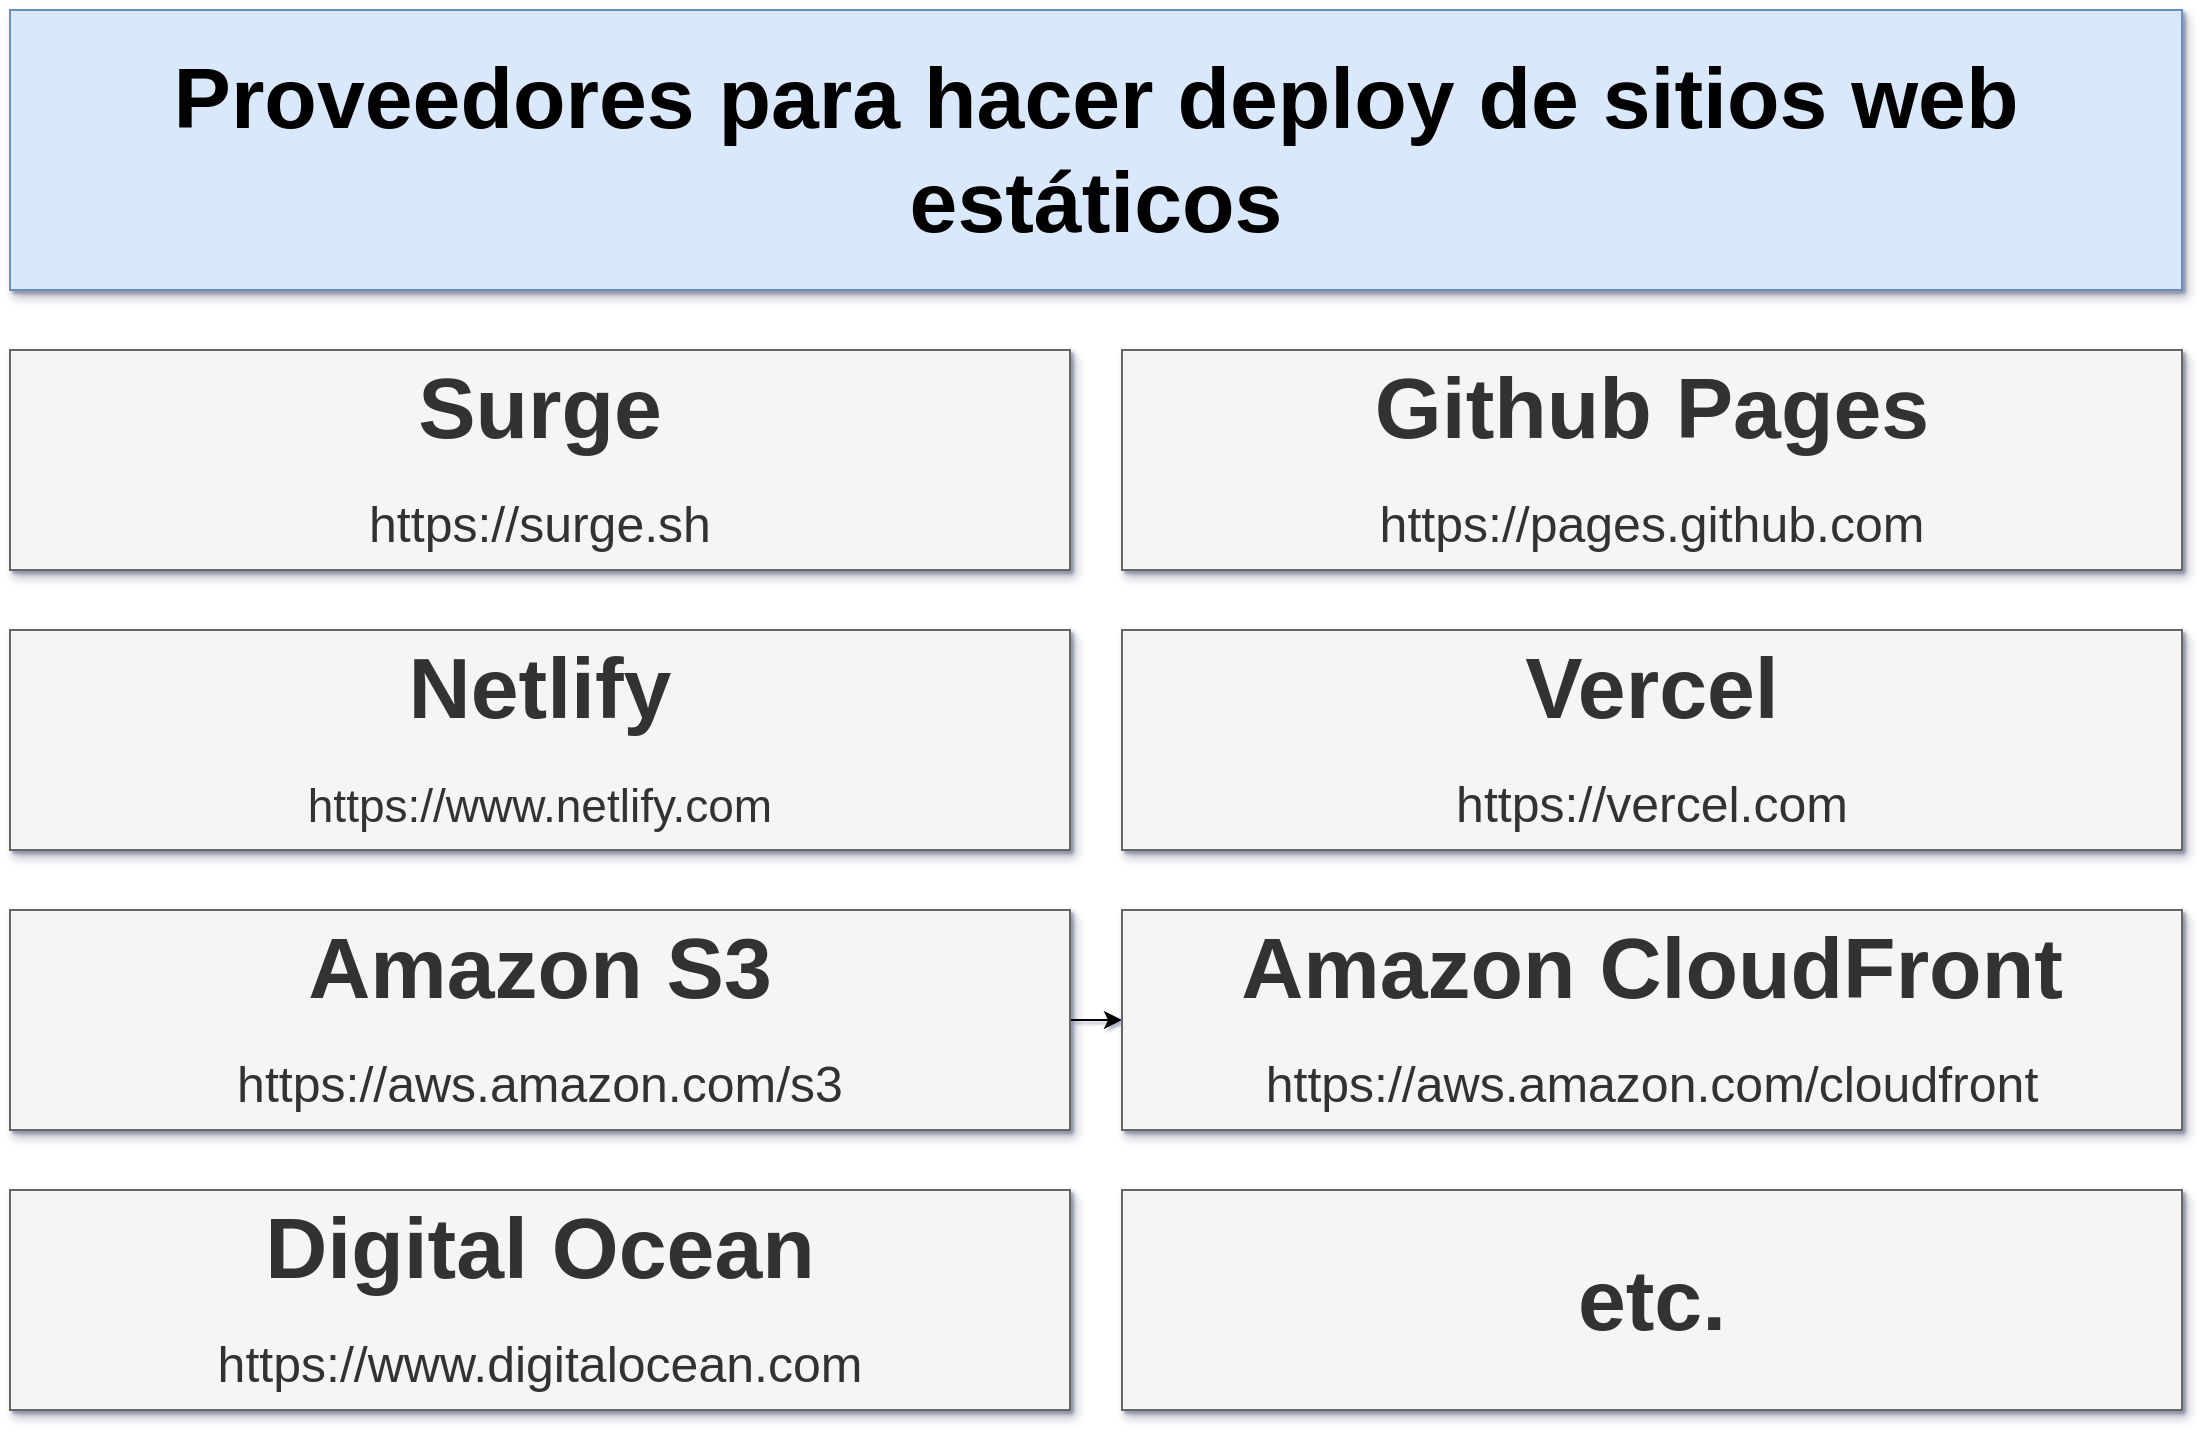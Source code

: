 <mxfile version="14.1.8" type="device" pages="3"><diagram id="uE7qxS5Zr3uYtgbofObY" name="deployment-options-1"><mxGraphModel dx="1398" dy="706" grid="1" gridSize="10" guides="1" tooltips="1" connect="1" arrows="1" fold="1" page="1" pageScale="1" pageWidth="850" pageHeight="1400" math="0" shadow="1"><root><mxCell id="0"/><mxCell id="1" parent="0"/><mxCell id="xbGVb7XW6c7yMD9d5PHp-1" value="Proveedores para hacer deploy de sitios web estáticos" style="rounded=0;whiteSpace=wrap;html=1;shadow=1;fontSize=43;fillColor=#dae8fc;strokeColor=#6c8ebf;fontStyle=1;" parent="1" vertex="1"><mxGeometry x="120" y="90" width="1086" height="140" as="geometry"/></mxCell><mxCell id="xbGVb7XW6c7yMD9d5PHp-4" value="&lt;b&gt;Surge&lt;/b&gt;&lt;br&gt;&lt;font style=&quot;font-size: 25px&quot;&gt;https://surge.sh&lt;/font&gt;" style="rounded=0;whiteSpace=wrap;html=1;shadow=1;fontSize=43;fillColor=#f5f5f5;strokeColor=#666666;fontColor=#333333;" parent="1" vertex="1"><mxGeometry x="120" y="260" width="530" height="110" as="geometry"/></mxCell><mxCell id="xbGVb7XW6c7yMD9d5PHp-5" value="&lt;b&gt;Github Pages&lt;/b&gt;&lt;br&gt;&lt;font style=&quot;font-size: 25px&quot;&gt;https://pages.github.com&lt;/font&gt;" style="rounded=0;whiteSpace=wrap;html=1;shadow=1;fontSize=43;fillColor=#f5f5f5;strokeColor=#666666;fontColor=#333333;" parent="1" vertex="1"><mxGeometry x="676" y="260" width="530" height="110" as="geometry"/></mxCell><mxCell id="xbGVb7XW6c7yMD9d5PHp-6" value="&lt;b&gt;Netlify&lt;/b&gt;&lt;br&gt;&lt;font style=&quot;font-size: 23px&quot;&gt;https://www.netlify.com&lt;/font&gt;" style="rounded=0;whiteSpace=wrap;html=1;shadow=1;fontSize=43;fillColor=#f5f5f5;strokeColor=#666666;fontColor=#333333;" parent="1" vertex="1"><mxGeometry x="120" y="400" width="530" height="110" as="geometry"/></mxCell><mxCell id="atTj92_NMIlUZhzOrBPP-3" style="edgeStyle=orthogonalEdgeStyle;rounded=0;orthogonalLoop=1;jettySize=auto;html=1;exitX=1;exitY=0.5;exitDx=0;exitDy=0;entryX=0;entryY=0.5;entryDx=0;entryDy=0;" parent="1" source="xbGVb7XW6c7yMD9d5PHp-7" target="2Pq5IRBlIeN1ORwhTmwT-1" edge="1"><mxGeometry relative="1" as="geometry"/></mxCell><mxCell id="xbGVb7XW6c7yMD9d5PHp-7" value="&lt;b&gt;Amazon S3&lt;/b&gt;&lt;br&gt;&lt;font style=&quot;font-size: 25px&quot;&gt;https://aws.amazon.com/s3&lt;/font&gt;" style="rounded=0;whiteSpace=wrap;html=1;shadow=1;fontSize=43;fillColor=#f5f5f5;strokeColor=#666666;fontColor=#333333;" parent="1" vertex="1"><mxGeometry x="120" y="540" width="530" height="110" as="geometry"/></mxCell><mxCell id="xbGVb7XW6c7yMD9d5PHp-8" value="&lt;b&gt;Vercel&lt;/b&gt;&lt;br&gt;&lt;font style=&quot;font-size: 25px&quot;&gt;https://vercel.com&lt;/font&gt;" style="rounded=0;whiteSpace=wrap;html=1;shadow=1;fontSize=43;fillColor=#f5f5f5;strokeColor=#666666;fontColor=#333333;" parent="1" vertex="1"><mxGeometry x="676" y="400" width="530" height="110" as="geometry"/></mxCell><mxCell id="2Pq5IRBlIeN1ORwhTmwT-1" value="&lt;b&gt;Amazon CloudFront&lt;/b&gt;&lt;br&gt;&lt;font style=&quot;font-size: 25px&quot;&gt;https://aws.amazon.com/cloudfront&lt;/font&gt;" style="rounded=0;whiteSpace=wrap;html=1;shadow=1;fontSize=43;fillColor=#f5f5f5;strokeColor=#666666;fontColor=#333333;" parent="1" vertex="1"><mxGeometry x="676" y="540" width="530" height="110" as="geometry"/></mxCell><mxCell id="2Pq5IRBlIeN1ORwhTmwT-2" value="&lt;b&gt;etc.&lt;/b&gt;" style="rounded=0;whiteSpace=wrap;html=1;shadow=1;fontSize=43;fillColor=#f5f5f5;strokeColor=#666666;fontColor=#333333;" parent="1" vertex="1"><mxGeometry x="676" y="680" width="530" height="110" as="geometry"/></mxCell><mxCell id="atTj92_NMIlUZhzOrBPP-2" value="&lt;b&gt;Digital Ocean&lt;/b&gt;&lt;br&gt;&lt;font style=&quot;font-size: 25px&quot;&gt;https://www.digitalocean.com&lt;/font&gt;" style="rounded=0;whiteSpace=wrap;html=1;shadow=1;fontSize=43;fillColor=#f5f5f5;strokeColor=#666666;fontColor=#333333;" parent="1" vertex="1"><mxGeometry x="120" y="680" width="530" height="110" as="geometry"/></mxCell></root></mxGraphModel></diagram><diagram id="HXvGHRU5XhAQ34jvqRsw" name="cra-2"><mxGraphModel dx="1398" dy="2106" grid="1" gridSize="10" guides="1" tooltips="1" connect="1" arrows="1" fold="1" page="1" pageScale="1" pageWidth="850" pageHeight="1400" math="0" shadow="0"><root><mxCell id="gSQFwZXg8hngmjCc8vuN-0"/><mxCell id="gSQFwZXg8hngmjCc8vuN-1" parent="gSQFwZXg8hngmjCc8vuN-0"/><mxCell id="PUGdjABVwW1mAErs3Zz7-0" value="Create React App&lt;br&gt;&lt;font style=&quot;font-weight: normal ; font-size: 25px&quot;&gt;https://create-react-app.dev&lt;/font&gt;" style="rounded=0;whiteSpace=wrap;html=1;shadow=1;fontSize=43;fillColor=#dae8fc;strokeColor=#6c8ebf;fontStyle=1" parent="gSQFwZXg8hngmjCc8vuN-1" vertex="1"><mxGeometry x="130" y="-50" width="1086" height="140" as="geometry"/></mxCell><mxCell id="UOLKZime8TeIyB-TEuiK-0" value="$ npx create-react-app &amp;lt;appname&amp;gt;" style="rounded=0;whiteSpace=wrap;html=1;shadow=1;fontSize=37;fillColor=#d5e8d4;strokeColor=#82b366;fontStyle=1;sketch=0;" parent="gSQFwZXg8hngmjCc8vuN-1" vertex="1"><mxGeometry x="123" y="130" width="1100" height="100" as="geometry"/></mxCell><mxCell id="UOLKZime8TeIyB-TEuiK-1" value="&lt;font style=&quot;font-size: 26px;&quot;&gt;&quot;Genera un projecto usando React&quot;&lt;/font&gt;" style="text;html=1;strokeColor=none;fillColor=none;align=center;verticalAlign=middle;whiteSpace=wrap;rounded=0;shadow=1;fontSize=26;fontStyle=2;fontColor=#4D4D4D;" parent="gSQFwZXg8hngmjCc8vuN-1" vertex="1"><mxGeometry x="430" y="250" width="458" height="20" as="geometry"/></mxCell><mxCell id="R_MKTwCtNN-TbKNwWv_C-0" value="&lt;font color=&quot;#000000&quot;&gt;npm run start&lt;/font&gt;" style="rounded=0;whiteSpace=wrap;html=1;shadow=1;sketch=0;fontSize=30;fontStyle=1;fillColor=#f5f5f5;strokeColor=#666666;fontColor=#333333;" parent="gSQFwZXg8hngmjCc8vuN-1" vertex="1"><mxGeometry x="123" y="320" width="357" height="120" as="geometry"/></mxCell><mxCell id="R_MKTwCtNN-TbKNwWv_C-6" value="&lt;font color=&quot;#000000&quot;&gt;npm run build&lt;/font&gt;" style="rounded=0;whiteSpace=wrap;html=1;shadow=1;sketch=0;fontSize=30;fontStyle=1;fillColor=#f5f5f5;strokeColor=#666666;fontColor=#333333;" parent="gSQFwZXg8hngmjCc8vuN-1" vertex="1"><mxGeometry x="494.5" y="320" width="357" height="120" as="geometry"/></mxCell><mxCell id="R_MKTwCtNN-TbKNwWv_C-7" value="&lt;font color=&quot;#000000&quot;&gt;npm run test&lt;/font&gt;" style="rounded=0;whiteSpace=wrap;html=1;shadow=1;sketch=0;fontSize=30;fontStyle=1;fillColor=#f5f5f5;strokeColor=#666666;fontColor=#333333;" parent="gSQFwZXg8hngmjCc8vuN-1" vertex="1"><mxGeometry x="866" y="320" width="357" height="120" as="geometry"/></mxCell><mxCell id="Bg86dodwID9w7oWx3xMu-0" value="Inicia un servidor de desarrollo&lt;br&gt;&lt;i&gt;&lt;font color=&quot;#666666&quot;&gt;(Solamente para uso en desarrollo)&lt;/font&gt;&lt;/i&gt;" style="rounded=0;whiteSpace=wrap;html=1;shadow=1;sketch=0;gradientColor=#ffffff;fontSize=20;fontColor=#000000;" parent="gSQFwZXg8hngmjCc8vuN-1" vertex="1"><mxGeometry x="123" y="440" width="357" height="110" as="geometry"/></mxCell><mxCell id="Bg86dodwID9w7oWx3xMu-1" value="Construye una versión de &lt;b&gt;producción&lt;/b&gt; de la aplicación" style="rounded=0;whiteSpace=wrap;html=1;shadow=1;sketch=0;fontSize=20;fillColor=#e1d5e7;strokeColor=#9673a6;" parent="gSQFwZXg8hngmjCc8vuN-1" vertex="1"><mxGeometry x="494.5" y="440" width="357" height="110" as="geometry"/></mxCell><mxCell id="Bg86dodwID9w7oWx3xMu-2" value="Corre pruebas asociadas con el projecto" style="rounded=0;whiteSpace=wrap;html=1;shadow=1;sketch=0;gradientColor=#ffffff;fontSize=20;fontColor=#000000;" parent="gSQFwZXg8hngmjCc8vuN-1" vertex="1"><mxGeometry x="866" y="440" width="357" height="110" as="geometry"/></mxCell></root></mxGraphModel></diagram><diagram id="zBzpOIG1WU7W0B4JyhC-" name="optional-3"><mxGraphModel dx="1398" dy="706" grid="1" gridSize="10" guides="1" tooltips="1" connect="1" arrows="1" fold="1" page="1" pageScale="1" pageWidth="850" pageHeight="1400" math="0" shadow="0"><root><mxCell id="qw_WB7xSW7j1jBmKyiDT-0"/><mxCell id="qw_WB7xSW7j1jBmKyiDT-1" parent="qw_WB7xSW7j1jBmKyiDT-0"/><mxCell id="MqUnETb4d2tAywCeK96q-4" value="git clone&amp;nbsp;https://github.com/rojasleon/react-simple-app" style="rounded=0;whiteSpace=wrap;html=1;fontSize=43;fontStyle=1;fillColor=#e1d5e7;strokeColor=#9673a6;shadow=1;" parent="qw_WB7xSW7j1jBmKyiDT-1" vertex="1"><mxGeometry x="95" y="320" width="1175" height="160" as="geometry"/></mxCell><mxCell id="BDfcFpzBPqkjSKA0hY6B-0" value="Opcional" style="text;html=1;strokeColor=none;fillColor=none;align=center;verticalAlign=middle;whiteSpace=wrap;rounded=0;fontSize=60;" parent="qw_WB7xSW7j1jBmKyiDT-1" vertex="1"><mxGeometry x="590" y="220" width="190" height="50" as="geometry"/></mxCell><mxCell id="1gEKjwQBbu4uhVcwa9m_-0" value="Ejemplo de una aplicación &quot;terminada&quot;" style="rounded=0;whiteSpace=wrap;html=1;shadow=1;gradientColor=none;fontSize=25;" parent="qw_WB7xSW7j1jBmKyiDT-1" vertex="1"><mxGeometry x="95" y="480" width="1175" height="60" as="geometry"/></mxCell></root></mxGraphModel></diagram></mxfile>